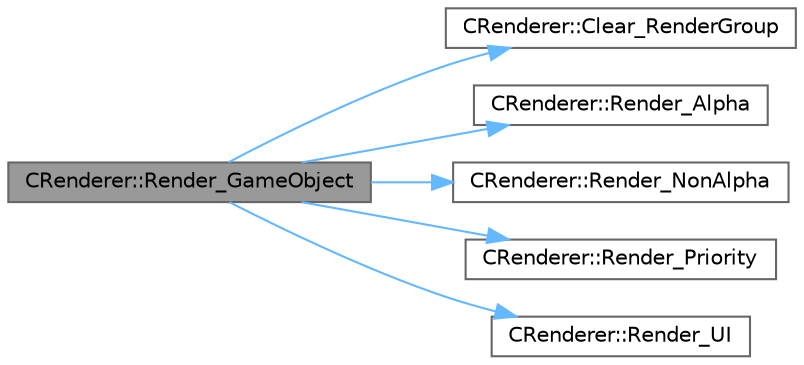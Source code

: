 digraph "CRenderer::Render_GameObject"
{
 // LATEX_PDF_SIZE
  bgcolor="transparent";
  edge [fontname=Helvetica,fontsize=10,labelfontname=Helvetica,labelfontsize=10];
  node [fontname=Helvetica,fontsize=10,shape=box,height=0.2,width=0.4];
  rankdir="LR";
  Node1 [id="Node000001",label="CRenderer::Render_GameObject",height=0.2,width=0.4,color="gray40", fillcolor="grey60", style="filled", fontcolor="black",tooltip=" "];
  Node1 -> Node2 [id="edge1_Node000001_Node000002",color="steelblue1",style="solid",tooltip=" "];
  Node2 [id="Node000002",label="CRenderer::Clear_RenderGroup",height=0.2,width=0.4,color="grey40", fillcolor="white", style="filled",URL="$class_c_renderer.html#a11a2164436c9422949e145fcd5e1b82b",tooltip=" "];
  Node1 -> Node3 [id="edge2_Node000001_Node000003",color="steelblue1",style="solid",tooltip=" "];
  Node3 [id="Node000003",label="CRenderer::Render_Alpha",height=0.2,width=0.4,color="grey40", fillcolor="white", style="filled",URL="$class_c_renderer.html#a1eb2961d5ebf2ec23dbb9d725702d0f3",tooltip=" "];
  Node1 -> Node4 [id="edge3_Node000001_Node000004",color="steelblue1",style="solid",tooltip=" "];
  Node4 [id="Node000004",label="CRenderer::Render_NonAlpha",height=0.2,width=0.4,color="grey40", fillcolor="white", style="filled",URL="$class_c_renderer.html#a6692f7a57e4ec7861cee420517f050e0",tooltip=" "];
  Node1 -> Node5 [id="edge4_Node000001_Node000005",color="steelblue1",style="solid",tooltip=" "];
  Node5 [id="Node000005",label="CRenderer::Render_Priority",height=0.2,width=0.4,color="grey40", fillcolor="white", style="filled",URL="$class_c_renderer.html#a9967e6700965183c69c7e32654b52a69",tooltip=" "];
  Node1 -> Node6 [id="edge5_Node000001_Node000006",color="steelblue1",style="solid",tooltip=" "];
  Node6 [id="Node000006",label="CRenderer::Render_UI",height=0.2,width=0.4,color="grey40", fillcolor="white", style="filled",URL="$class_c_renderer.html#a90f42b007e07c55a854dba21aad89aa7",tooltip=" "];
}
